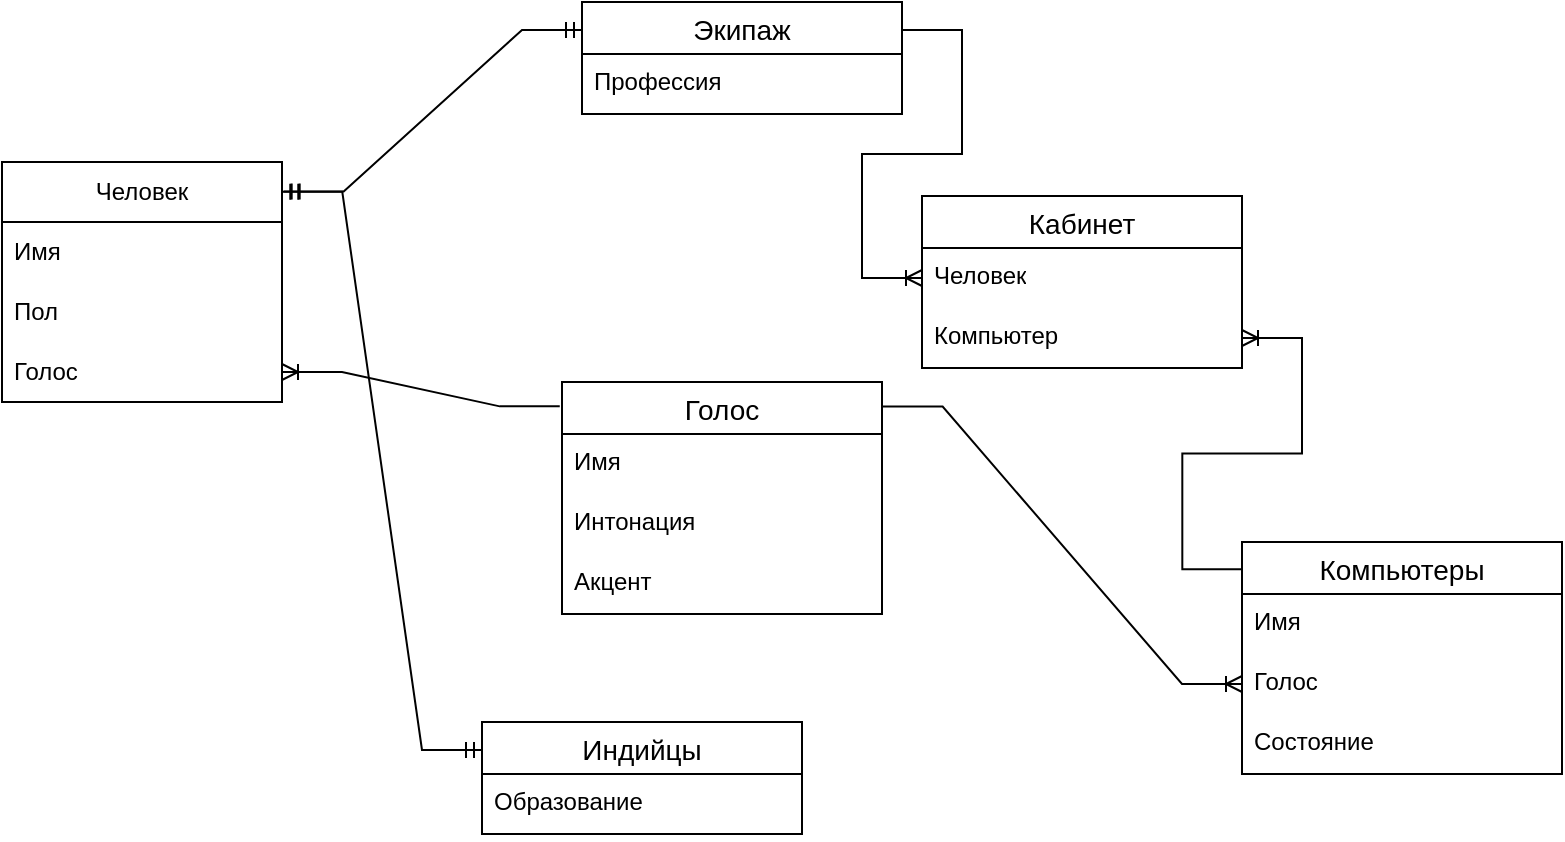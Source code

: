 <mxfile version="24.0.7" type="github">
  <diagram name="Страница — 1" id="2O8APV1M-SB8_SZYfn7B">
    <mxGraphModel dx="909" dy="577" grid="1" gridSize="10" guides="1" tooltips="1" connect="1" arrows="1" fold="1" page="1" pageScale="1" pageWidth="827" pageHeight="1169" math="0" shadow="0">
      <root>
        <mxCell id="0" />
        <mxCell id="1" parent="0" />
        <mxCell id="cdHEONepiKuQJV_7Y66n-24" value="Экипаж" style="swimlane;fontStyle=0;childLayout=stackLayout;horizontal=1;startSize=26;horizontalStack=0;resizeParent=1;resizeParentMax=0;resizeLast=0;collapsible=1;marginBottom=0;align=center;fontSize=14;" parent="1" vertex="1">
          <mxGeometry x="320" y="110" width="160" height="56" as="geometry" />
        </mxCell>
        <mxCell id="cdHEONepiKuQJV_7Y66n-25" value="Профессия" style="text;strokeColor=none;fillColor=none;spacingLeft=4;spacingRight=4;overflow=hidden;rotatable=0;points=[[0,0.5],[1,0.5]];portConstraint=eastwest;fontSize=12;whiteSpace=wrap;html=1;" parent="cdHEONepiKuQJV_7Y66n-24" vertex="1">
          <mxGeometry y="26" width="160" height="30" as="geometry" />
        </mxCell>
        <mxCell id="cdHEONepiKuQJV_7Y66n-29" value="Компьютеры" style="swimlane;fontStyle=0;childLayout=stackLayout;horizontal=1;startSize=26;horizontalStack=0;resizeParent=1;resizeParentMax=0;resizeLast=0;collapsible=1;marginBottom=0;align=center;fontSize=14;" parent="1" vertex="1">
          <mxGeometry x="650" y="380" width="160" height="116" as="geometry" />
        </mxCell>
        <mxCell id="cdHEONepiKuQJV_7Y66n-30" value="Имя" style="text;strokeColor=none;fillColor=none;spacingLeft=4;spacingRight=4;overflow=hidden;rotatable=0;points=[[0,0.5],[1,0.5]];portConstraint=eastwest;fontSize=12;whiteSpace=wrap;html=1;" parent="cdHEONepiKuQJV_7Y66n-29" vertex="1">
          <mxGeometry y="26" width="160" height="30" as="geometry" />
        </mxCell>
        <mxCell id="cdHEONepiKuQJV_7Y66n-48" value="Голос" style="text;strokeColor=none;fillColor=none;spacingLeft=4;spacingRight=4;overflow=hidden;rotatable=0;points=[[0,0.5],[1,0.5]];portConstraint=eastwest;fontSize=12;whiteSpace=wrap;html=1;" parent="cdHEONepiKuQJV_7Y66n-29" vertex="1">
          <mxGeometry y="56" width="160" height="30" as="geometry" />
        </mxCell>
        <mxCell id="cdHEONepiKuQJV_7Y66n-76" value="Состояние" style="text;strokeColor=none;fillColor=none;spacingLeft=4;spacingRight=4;overflow=hidden;rotatable=0;points=[[0,0.5],[1,0.5]];portConstraint=eastwest;fontSize=12;whiteSpace=wrap;html=1;" parent="cdHEONepiKuQJV_7Y66n-29" vertex="1">
          <mxGeometry y="86" width="160" height="30" as="geometry" />
        </mxCell>
        <mxCell id="cdHEONepiKuQJV_7Y66n-33" value="Голос" style="swimlane;fontStyle=0;childLayout=stackLayout;horizontal=1;startSize=26;horizontalStack=0;resizeParent=1;resizeParentMax=0;resizeLast=0;collapsible=1;marginBottom=0;align=center;fontSize=14;" parent="1" vertex="1">
          <mxGeometry x="310" y="300" width="160" height="116" as="geometry" />
        </mxCell>
        <mxCell id="cdHEONepiKuQJV_7Y66n-34" value="Имя" style="text;strokeColor=none;fillColor=none;spacingLeft=4;spacingRight=4;overflow=hidden;rotatable=0;points=[[0,0.5],[1,0.5]];portConstraint=eastwest;fontSize=12;whiteSpace=wrap;html=1;" parent="cdHEONepiKuQJV_7Y66n-33" vertex="1">
          <mxGeometry y="26" width="160" height="30" as="geometry" />
        </mxCell>
        <mxCell id="G3LbBPNWHZHcYsnpUkoZ-2" value="Интонация" style="text;strokeColor=none;fillColor=none;spacingLeft=4;spacingRight=4;overflow=hidden;rotatable=0;points=[[0,0.5],[1,0.5]];portConstraint=eastwest;fontSize=12;whiteSpace=wrap;html=1;" parent="cdHEONepiKuQJV_7Y66n-33" vertex="1">
          <mxGeometry y="56" width="160" height="30" as="geometry" />
        </mxCell>
        <mxCell id="cdHEONepiKuQJV_7Y66n-35" value="Акцент" style="text;strokeColor=none;fillColor=none;spacingLeft=4;spacingRight=4;overflow=hidden;rotatable=0;points=[[0,0.5],[1,0.5]];portConstraint=eastwest;fontSize=12;whiteSpace=wrap;html=1;" parent="cdHEONepiKuQJV_7Y66n-33" vertex="1">
          <mxGeometry y="86" width="160" height="30" as="geometry" />
        </mxCell>
        <mxCell id="cdHEONepiKuQJV_7Y66n-39" value="Индийцы" style="swimlane;fontStyle=0;childLayout=stackLayout;horizontal=1;startSize=26;horizontalStack=0;resizeParent=1;resizeParentMax=0;resizeLast=0;collapsible=1;marginBottom=0;align=center;fontSize=14;" parent="1" vertex="1">
          <mxGeometry x="270" y="470" width="160" height="56" as="geometry" />
        </mxCell>
        <mxCell id="cdHEONepiKuQJV_7Y66n-40" value="Образование" style="text;strokeColor=none;fillColor=none;spacingLeft=4;spacingRight=4;overflow=hidden;rotatable=0;points=[[0,0.5],[1,0.5]];portConstraint=eastwest;fontSize=12;whiteSpace=wrap;html=1;" parent="cdHEONepiKuQJV_7Y66n-39" vertex="1">
          <mxGeometry y="26" width="160" height="30" as="geometry" />
        </mxCell>
        <mxCell id="cdHEONepiKuQJV_7Y66n-77" value="Кабинет" style="swimlane;fontStyle=0;childLayout=stackLayout;horizontal=1;startSize=26;horizontalStack=0;resizeParent=1;resizeParentMax=0;resizeLast=0;collapsible=1;marginBottom=0;align=center;fontSize=14;" parent="1" vertex="1">
          <mxGeometry x="490" y="207" width="160" height="86" as="geometry" />
        </mxCell>
        <mxCell id="cdHEONepiKuQJV_7Y66n-78" value="Человек" style="text;strokeColor=none;fillColor=none;spacingLeft=4;spacingRight=4;overflow=hidden;rotatable=0;points=[[0,0.5],[1,0.5]];portConstraint=eastwest;fontSize=12;whiteSpace=wrap;html=1;" parent="cdHEONepiKuQJV_7Y66n-77" vertex="1">
          <mxGeometry y="26" width="160" height="30" as="geometry" />
        </mxCell>
        <mxCell id="cdHEONepiKuQJV_7Y66n-79" value="Компьютер" style="text;strokeColor=none;fillColor=none;spacingLeft=4;spacingRight=4;overflow=hidden;rotatable=0;points=[[0,0.5],[1,0.5]];portConstraint=eastwest;fontSize=12;whiteSpace=wrap;html=1;" parent="cdHEONepiKuQJV_7Y66n-77" vertex="1">
          <mxGeometry y="56" width="160" height="30" as="geometry" />
        </mxCell>
        <mxCell id="uAWn-nZbnTRZAW6U2YSw-1" value="Человек" style="swimlane;fontStyle=0;childLayout=stackLayout;horizontal=1;startSize=30;horizontalStack=0;resizeParent=1;resizeParentMax=0;resizeLast=0;collapsible=1;marginBottom=0;whiteSpace=wrap;html=1;" vertex="1" parent="1">
          <mxGeometry x="30" y="190" width="140" height="120" as="geometry" />
        </mxCell>
        <mxCell id="uAWn-nZbnTRZAW6U2YSw-2" value="Имя" style="text;strokeColor=none;fillColor=none;align=left;verticalAlign=middle;spacingLeft=4;spacingRight=4;overflow=hidden;points=[[0,0.5],[1,0.5]];portConstraint=eastwest;rotatable=0;whiteSpace=wrap;html=1;" vertex="1" parent="uAWn-nZbnTRZAW6U2YSw-1">
          <mxGeometry y="30" width="140" height="30" as="geometry" />
        </mxCell>
        <mxCell id="uAWn-nZbnTRZAW6U2YSw-3" value="Пол" style="text;strokeColor=none;fillColor=none;align=left;verticalAlign=middle;spacingLeft=4;spacingRight=4;overflow=hidden;points=[[0,0.5],[1,0.5]];portConstraint=eastwest;rotatable=0;whiteSpace=wrap;html=1;" vertex="1" parent="uAWn-nZbnTRZAW6U2YSw-1">
          <mxGeometry y="60" width="140" height="30" as="geometry" />
        </mxCell>
        <mxCell id="uAWn-nZbnTRZAW6U2YSw-4" value="Голос" style="text;strokeColor=none;fillColor=none;align=left;verticalAlign=middle;spacingLeft=4;spacingRight=4;overflow=hidden;points=[[0,0.5],[1,0.5]];portConstraint=eastwest;rotatable=0;whiteSpace=wrap;html=1;" vertex="1" parent="uAWn-nZbnTRZAW6U2YSw-1">
          <mxGeometry y="90" width="140" height="30" as="geometry" />
        </mxCell>
        <mxCell id="uAWn-nZbnTRZAW6U2YSw-5" value="" style="edgeStyle=entityRelationEdgeStyle;fontSize=12;html=1;endArrow=ERmandOne;startArrow=ERmandOne;rounded=0;entryX=1.001;entryY=0.124;entryDx=0;entryDy=0;entryPerimeter=0;exitX=0;exitY=0.25;exitDx=0;exitDy=0;" edge="1" parent="1" source="cdHEONepiKuQJV_7Y66n-39" target="uAWn-nZbnTRZAW6U2YSw-1">
          <mxGeometry width="100" height="100" relative="1" as="geometry">
            <mxPoint x="250" y="320" as="sourcePoint" />
            <mxPoint x="350" y="220" as="targetPoint" />
          </mxGeometry>
        </mxCell>
        <mxCell id="uAWn-nZbnTRZAW6U2YSw-6" value="" style="fontSize=12;html=1;endArrow=ERmandOne;startArrow=ERmandOne;rounded=0;entryX=0;entryY=0.25;entryDx=0;entryDy=0;exitX=1.006;exitY=0.123;exitDx=0;exitDy=0;exitPerimeter=0;edgeStyle=entityRelationEdgeStyle;elbow=vertical;" edge="1" parent="1" source="uAWn-nZbnTRZAW6U2YSw-1" target="cdHEONepiKuQJV_7Y66n-24">
          <mxGeometry width="100" height="100" relative="1" as="geometry">
            <mxPoint x="170" y="200" as="sourcePoint" />
            <mxPoint x="319.86" y="120.0" as="targetPoint" />
          </mxGeometry>
        </mxCell>
        <mxCell id="uAWn-nZbnTRZAW6U2YSw-7" value="" style="edgeStyle=entityRelationEdgeStyle;fontSize=12;html=1;endArrow=ERoneToMany;rounded=0;exitX=-0.007;exitY=0.105;exitDx=0;exitDy=0;entryX=1;entryY=0.5;entryDx=0;entryDy=0;exitPerimeter=0;" edge="1" parent="1" source="cdHEONepiKuQJV_7Y66n-33" target="uAWn-nZbnTRZAW6U2YSw-4">
          <mxGeometry width="100" height="100" relative="1" as="geometry">
            <mxPoint x="204" y="221.99" as="sourcePoint" />
            <mxPoint x="413.84" y="278.01" as="targetPoint" />
          </mxGeometry>
        </mxCell>
        <mxCell id="uAWn-nZbnTRZAW6U2YSw-8" value="" style="edgeStyle=entityRelationEdgeStyle;fontSize=12;html=1;endArrow=ERoneToMany;rounded=0;exitX=1.002;exitY=0.106;exitDx=0;exitDy=0;entryX=0;entryY=0.5;entryDx=0;entryDy=0;exitPerimeter=0;" edge="1" parent="1" source="cdHEONepiKuQJV_7Y66n-33" target="cdHEONepiKuQJV_7Y66n-48">
          <mxGeometry width="100" height="100" relative="1" as="geometry">
            <mxPoint x="550.8" y="648.7" as="sourcePoint" />
            <mxPoint x="480.0" y="539.996" as="targetPoint" />
          </mxGeometry>
        </mxCell>
        <mxCell id="uAWn-nZbnTRZAW6U2YSw-9" value="" style="edgeStyle=entityRelationEdgeStyle;fontSize=12;html=1;endArrow=ERoneToMany;rounded=0;exitX=1;exitY=0.25;exitDx=0;exitDy=0;entryX=0;entryY=0.5;entryDx=0;entryDy=0;" edge="1" parent="1" source="cdHEONepiKuQJV_7Y66n-24" target="cdHEONepiKuQJV_7Y66n-78">
          <mxGeometry width="100" height="100" relative="1" as="geometry">
            <mxPoint x="530" y="140" as="sourcePoint" />
            <mxPoint x="620" y="100" as="targetPoint" />
          </mxGeometry>
        </mxCell>
        <mxCell id="uAWn-nZbnTRZAW6U2YSw-10" value="" style="edgeStyle=entityRelationEdgeStyle;fontSize=12;html=1;endArrow=ERoneToMany;rounded=0;exitX=0.001;exitY=0.117;exitDx=0;exitDy=0;exitPerimeter=0;entryX=1;entryY=0.5;entryDx=0;entryDy=0;" edge="1" parent="1" source="cdHEONepiKuQJV_7Y66n-29" target="cdHEONepiKuQJV_7Y66n-79">
          <mxGeometry width="100" height="100" relative="1" as="geometry">
            <mxPoint x="720" y="340" as="sourcePoint" />
            <mxPoint x="820" y="240" as="targetPoint" />
          </mxGeometry>
        </mxCell>
      </root>
    </mxGraphModel>
  </diagram>
</mxfile>
